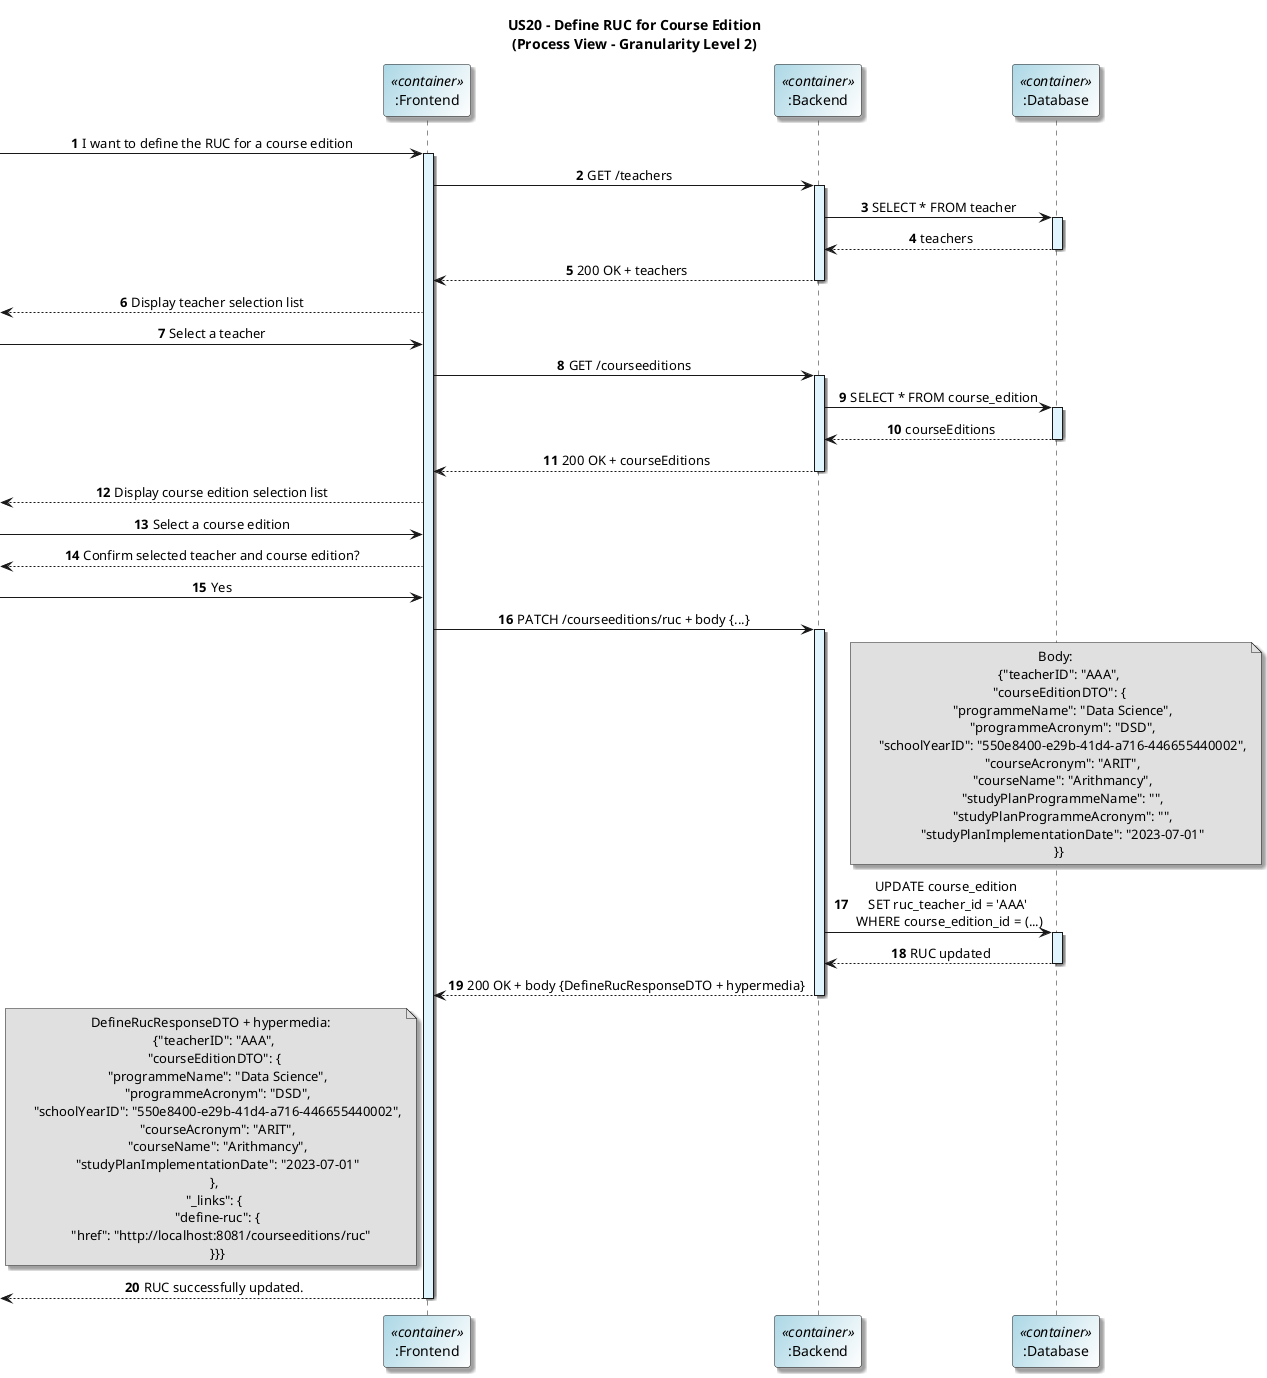 @startuml
title US20 – Define RUC for Course Edition\n(Process View – Granularity Level 2)

skinparam titleFontName "Verdana"
skinparam defaultFontName "Verdana"
skinparam defaultTextAlignment center
skinparam shadowing true
skinparam actorBackgroundColor #lightblue
skinparam participantBackgroundColor #lightblue/white

autonumber

participant ":Frontend" as Frontend <<container>>
participant ":Backend" as Backend <<container>>
participant ":Database" as DB <<container>>

-> Frontend: I want to define the RUC for a course edition
activate Frontend #E1F5FE

' --- Select teachers ---
Frontend -> Backend: GET /teachers
activate Backend #E1F5FE
Backend -> DB: SELECT * FROM teacher
activate DB #E1F5FE
DB --> Backend: teachers
deactivate DB
Backend --> Frontend: 200 OK + teachers
deactivate Backend
<-- Frontend : Display teacher selection list

-> Frontend: Select a teacher

' --- Select course edition ---
Frontend -> Backend: GET /courseeditions
activate Backend #E1F5FE
Backend -> DB: SELECT * FROM course_edition
activate DB #E1F5FE
DB --> Backend: courseEditions
deactivate DB
Backend --> Frontend: 200 OK + courseEditions
deactivate Backend
<-- Frontend: Display course edition selection list

-> Frontend: Select a course edition

' --- Confirm selection ---
<-- Frontend: Confirm selected teacher and course edition?

-> Frontend: Yes

' --- Define RUC ---
Frontend -> Backend: PATCH /courseeditions/ruc + body {...}

note over DB #E0E0E0
  Body:
    {"teacherID": "AAA",
    "courseEditionDTO": {
      "programmeName": "Data Science",
      "programmeAcronym": "DSD",
      "schoolYearID": "550e8400-e29b-41d4-a716-446655440002",
      "courseAcronym": "ARIT",
      "courseName": "Arithmancy",
      "studyPlanProgrammeName": "",
      "studyPlanProgrammeAcronym": "",
      "studyPlanImplementationDate": "2023-07-01"
    }}
end note

activate Backend #E1F5FE

Backend -> DB: UPDATE course_edition \n SET ruc_teacher_id = 'AAA' \n WHERE course_edition_id = (...)
activate DB #E1F5FE
DB --> Backend: RUC updated
deactivate DB

Backend --> Frontend: 200 OK + body {DefineRucResponseDTO + hypermedia}

note left of Frontend #E0E0E0
  DefineRucResponseDTO + hypermedia:
    {"teacherID": "AAA",
    "courseEditionDTO": {
      "programmeName": "Data Science",
      "programmeAcronym": "DSD",
      "schoolYearID": "550e8400-e29b-41d4-a716-446655440002",
      "courseAcronym": "ARIT",
      "courseName": "Arithmancy",
      "studyPlanImplementationDate": "2023-07-01"
    },
    "_links": {
      "define-ruc": {
        "href": "http://localhost:8081/courseeditions/ruc"
      }}}
end note
deactivate Backend

<-- Frontend: RUC successfully updated.
deactivate Frontend

@enduml
